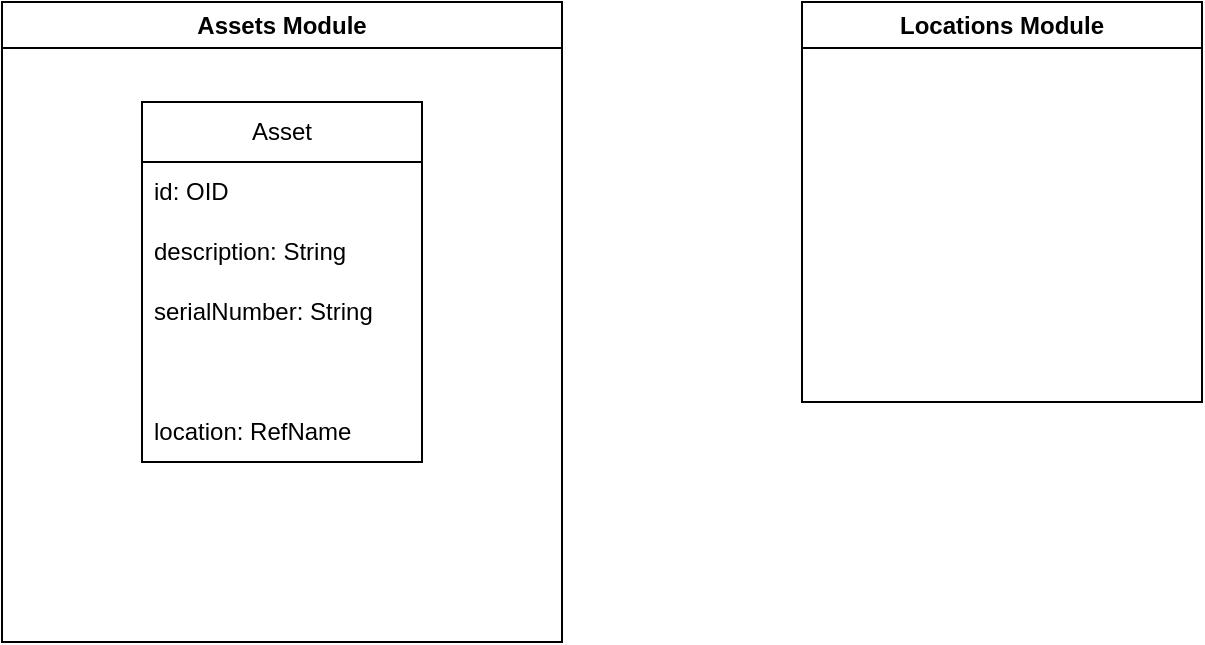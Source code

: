 <mxfile version="21.1.6" type="github">
  <diagram name="Page-1" id="2eDMX8Met_-Xfei34ea0">
    <mxGraphModel dx="1434" dy="764" grid="1" gridSize="10" guides="1" tooltips="1" connect="1" arrows="1" fold="1" page="1" pageScale="1" pageWidth="850" pageHeight="1100" math="0" shadow="0">
      <root>
        <mxCell id="0" />
        <mxCell id="1" parent="0" />
        <mxCell id="WWhhrq0fO1jrUCNcgxBJ-2" value="Assets Module" style="swimlane;whiteSpace=wrap;html=1;" vertex="1" parent="1">
          <mxGeometry x="80" y="200" width="280" height="320" as="geometry">
            <mxRectangle x="320" y="290" width="130" height="30" as="alternateBounds" />
          </mxGeometry>
        </mxCell>
        <mxCell id="WWhhrq0fO1jrUCNcgxBJ-4" value="Asset" style="swimlane;fontStyle=0;childLayout=stackLayout;horizontal=1;startSize=30;horizontalStack=0;resizeParent=1;resizeParentMax=0;resizeLast=0;collapsible=1;marginBottom=0;whiteSpace=wrap;html=1;" vertex="1" parent="WWhhrq0fO1jrUCNcgxBJ-2">
          <mxGeometry x="70" y="50" width="140" height="180" as="geometry" />
        </mxCell>
        <mxCell id="WWhhrq0fO1jrUCNcgxBJ-5" value="id: OID" style="text;strokeColor=none;fillColor=none;align=left;verticalAlign=middle;spacingLeft=4;spacingRight=4;overflow=hidden;points=[[0,0.5],[1,0.5]];portConstraint=eastwest;rotatable=0;whiteSpace=wrap;html=1;" vertex="1" parent="WWhhrq0fO1jrUCNcgxBJ-4">
          <mxGeometry y="30" width="140" height="30" as="geometry" />
        </mxCell>
        <mxCell id="WWhhrq0fO1jrUCNcgxBJ-6" value="description: String" style="text;strokeColor=none;fillColor=none;align=left;verticalAlign=middle;spacingLeft=4;spacingRight=4;overflow=hidden;points=[[0,0.5],[1,0.5]];portConstraint=eastwest;rotatable=0;whiteSpace=wrap;html=1;" vertex="1" parent="WWhhrq0fO1jrUCNcgxBJ-4">
          <mxGeometry y="60" width="140" height="30" as="geometry" />
        </mxCell>
        <mxCell id="WWhhrq0fO1jrUCNcgxBJ-7" value="serialNumber: String" style="text;strokeColor=none;fillColor=none;align=left;verticalAlign=middle;spacingLeft=4;spacingRight=4;overflow=hidden;points=[[0,0.5],[1,0.5]];portConstraint=eastwest;rotatable=0;whiteSpace=wrap;html=1;" vertex="1" parent="WWhhrq0fO1jrUCNcgxBJ-4">
          <mxGeometry y="90" width="140" height="30" as="geometry" />
        </mxCell>
        <mxCell id="WWhhrq0fO1jrUCNcgxBJ-8" style="text;strokeColor=none;fillColor=none;align=left;verticalAlign=middle;spacingLeft=4;spacingRight=4;overflow=hidden;points=[[0,0.5],[1,0.5]];portConstraint=eastwest;rotatable=0;whiteSpace=wrap;html=1;" vertex="1" parent="WWhhrq0fO1jrUCNcgxBJ-4">
          <mxGeometry y="120" width="140" height="30" as="geometry" />
        </mxCell>
        <mxCell id="WWhhrq0fO1jrUCNcgxBJ-9" value="location: RefName" style="text;strokeColor=none;fillColor=none;align=left;verticalAlign=middle;spacingLeft=4;spacingRight=4;overflow=hidden;points=[[0,0.5],[1,0.5]];portConstraint=eastwest;rotatable=0;whiteSpace=wrap;html=1;" vertex="1" parent="WWhhrq0fO1jrUCNcgxBJ-4">
          <mxGeometry y="150" width="140" height="30" as="geometry" />
        </mxCell>
        <mxCell id="WWhhrq0fO1jrUCNcgxBJ-3" value="Locations Module" style="swimlane;whiteSpace=wrap;html=1;" vertex="1" parent="1">
          <mxGeometry x="480" y="200" width="200" height="200" as="geometry">
            <mxRectangle x="320" y="290" width="130" height="30" as="alternateBounds" />
          </mxGeometry>
        </mxCell>
      </root>
    </mxGraphModel>
  </diagram>
</mxfile>
